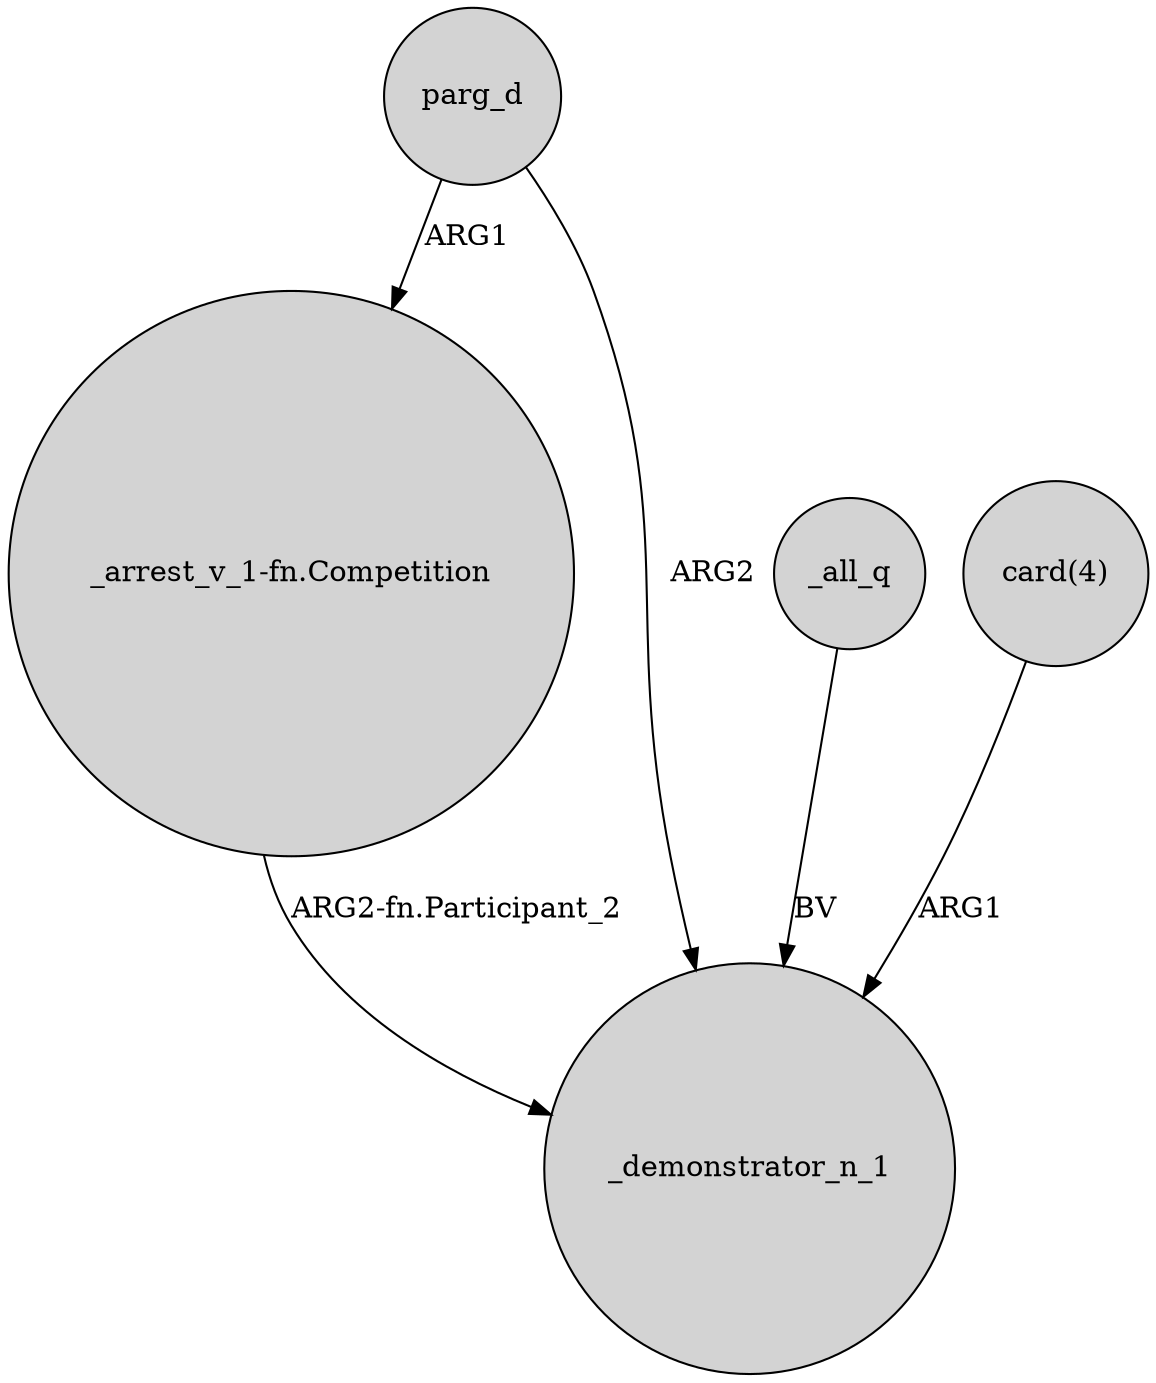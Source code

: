 digraph {
	node [shape=circle style=filled]
	parg_d -> "_arrest_v_1-fn.Competition" [label=ARG1]
	"_arrest_v_1-fn.Competition" -> _demonstrator_n_1 [label="ARG2-fn.Participant_2"]
	_all_q -> _demonstrator_n_1 [label=BV]
	"card(4)" -> _demonstrator_n_1 [label=ARG1]
	parg_d -> _demonstrator_n_1 [label=ARG2]
}
